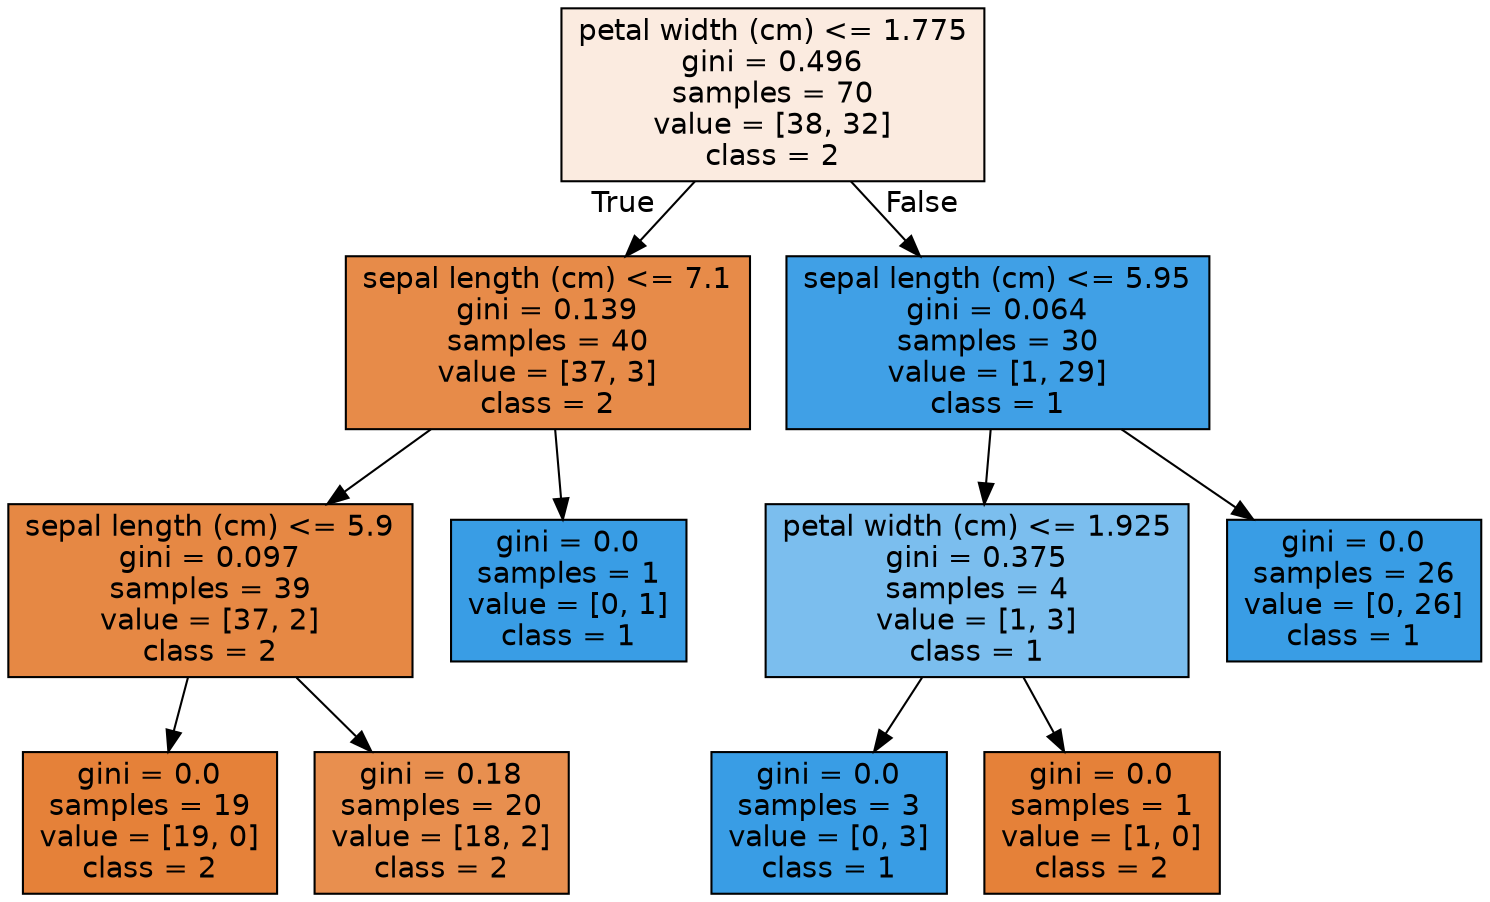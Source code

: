 digraph Tree {
node [shape=box, style="filled", color="black", fontname="helvetica"] ;
edge [fontname="helvetica"] ;
0 [label="petal width (cm) <= 1.775\ngini = 0.496\nsamples = 70\nvalue = [38, 32]\nclass = 2", fillcolor="#fbebe0"] ;
1 [label="sepal length (cm) <= 7.1\ngini = 0.139\nsamples = 40\nvalue = [37, 3]\nclass = 2", fillcolor="#e78b49"] ;
0 -> 1 [labeldistance=2.5, labelangle=45, headlabel="True"] ;
2 [label="sepal length (cm) <= 5.9\ngini = 0.097\nsamples = 39\nvalue = [37, 2]\nclass = 2", fillcolor="#e68844"] ;
1 -> 2 ;
3 [label="gini = 0.0\nsamples = 19\nvalue = [19, 0]\nclass = 2", fillcolor="#e58139"] ;
2 -> 3 ;
4 [label="gini = 0.18\nsamples = 20\nvalue = [18, 2]\nclass = 2", fillcolor="#e88f4f"] ;
2 -> 4 ;
5 [label="gini = 0.0\nsamples = 1\nvalue = [0, 1]\nclass = 1", fillcolor="#399de5"] ;
1 -> 5 ;
6 [label="sepal length (cm) <= 5.95\ngini = 0.064\nsamples = 30\nvalue = [1, 29]\nclass = 1", fillcolor="#40a0e6"] ;
0 -> 6 [labeldistance=2.5, labelangle=-45, headlabel="False"] ;
7 [label="petal width (cm) <= 1.925\ngini = 0.375\nsamples = 4\nvalue = [1, 3]\nclass = 1", fillcolor="#7bbeee"] ;
6 -> 7 ;
8 [label="gini = 0.0\nsamples = 3\nvalue = [0, 3]\nclass = 1", fillcolor="#399de5"] ;
7 -> 8 ;
9 [label="gini = 0.0\nsamples = 1\nvalue = [1, 0]\nclass = 2", fillcolor="#e58139"] ;
7 -> 9 ;
10 [label="gini = 0.0\nsamples = 26\nvalue = [0, 26]\nclass = 1", fillcolor="#399de5"] ;
6 -> 10 ;
}